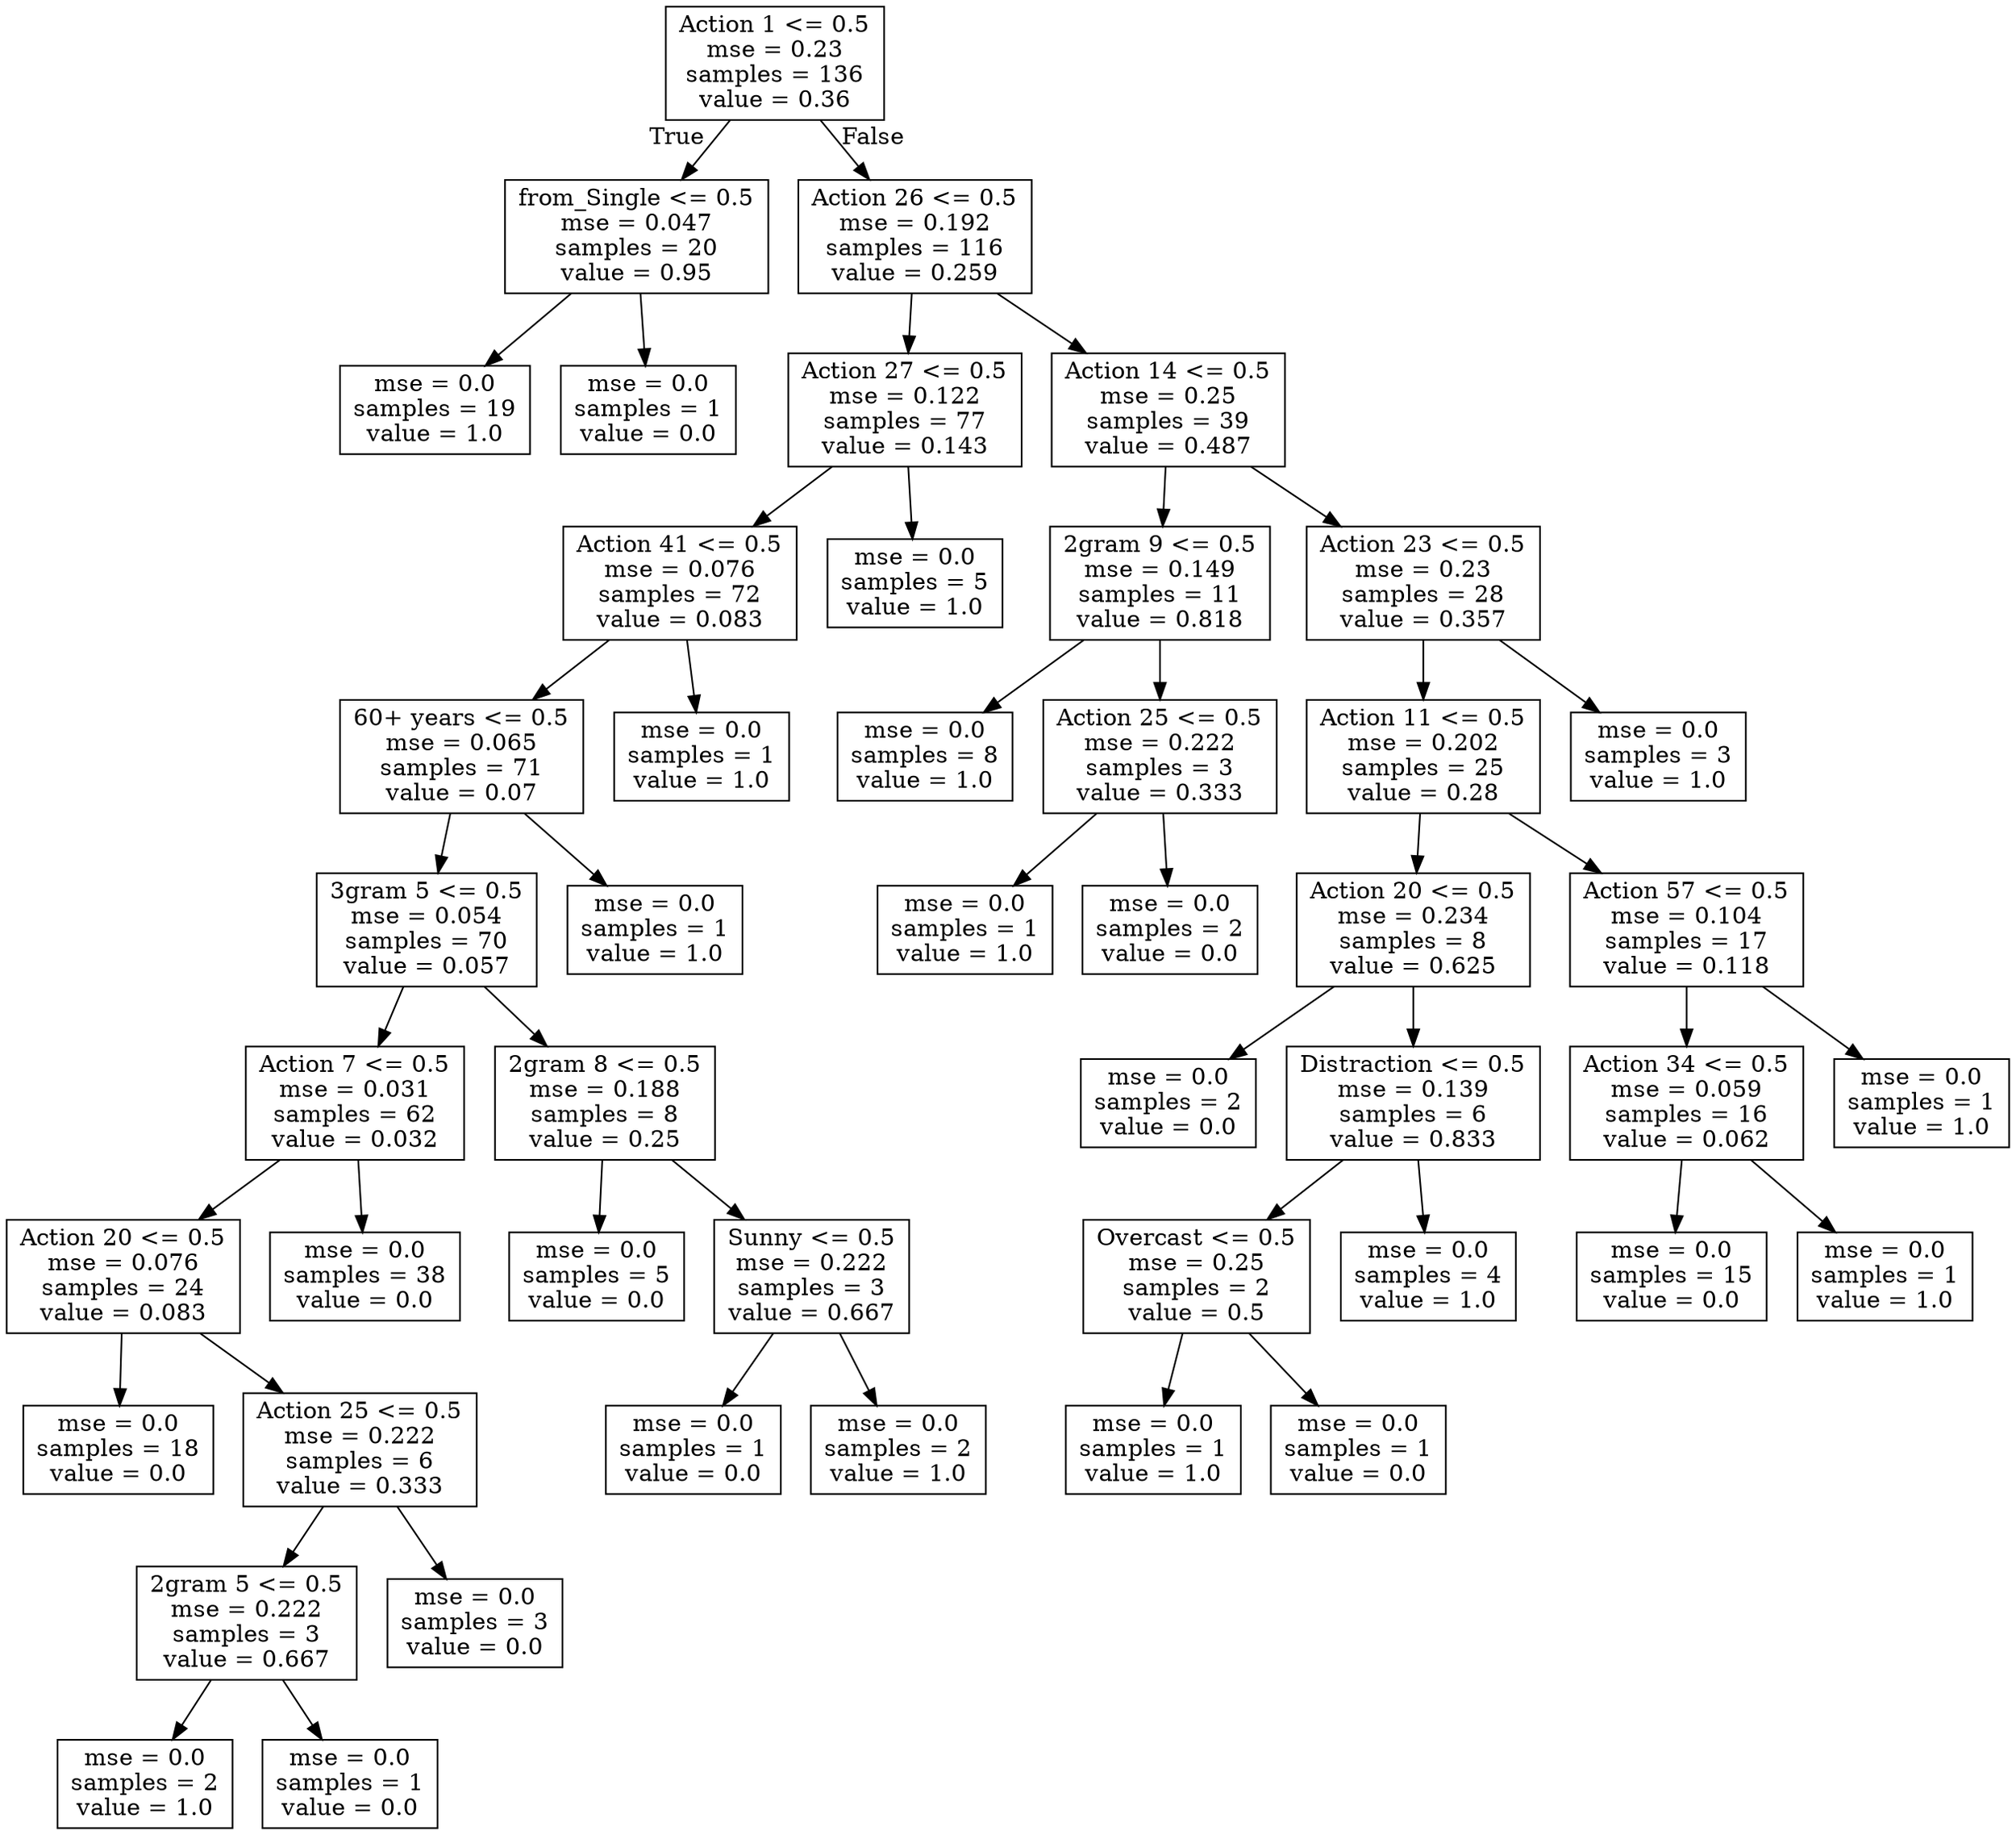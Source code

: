digraph Tree {
node [shape=box] ;
0 [label="Action 1 <= 0.5\nmse = 0.23\nsamples = 136\nvalue = 0.36"] ;
1 [label="from_Single <= 0.5\nmse = 0.047\nsamples = 20\nvalue = 0.95"] ;
0 -> 1 [labeldistance=2.5, labelangle=45, headlabel="True"] ;
2 [label="mse = 0.0\nsamples = 19\nvalue = 1.0"] ;
1 -> 2 ;
3 [label="mse = 0.0\nsamples = 1\nvalue = 0.0"] ;
1 -> 3 ;
4 [label="Action 26 <= 0.5\nmse = 0.192\nsamples = 116\nvalue = 0.259"] ;
0 -> 4 [labeldistance=2.5, labelangle=-45, headlabel="False"] ;
5 [label="Action 27 <= 0.5\nmse = 0.122\nsamples = 77\nvalue = 0.143"] ;
4 -> 5 ;
6 [label="Action 41 <= 0.5\nmse = 0.076\nsamples = 72\nvalue = 0.083"] ;
5 -> 6 ;
7 [label="60+ years <= 0.5\nmse = 0.065\nsamples = 71\nvalue = 0.07"] ;
6 -> 7 ;
8 [label="3gram 5 <= 0.5\nmse = 0.054\nsamples = 70\nvalue = 0.057"] ;
7 -> 8 ;
9 [label="Action 7 <= 0.5\nmse = 0.031\nsamples = 62\nvalue = 0.032"] ;
8 -> 9 ;
10 [label="Action 20 <= 0.5\nmse = 0.076\nsamples = 24\nvalue = 0.083"] ;
9 -> 10 ;
11 [label="mse = 0.0\nsamples = 18\nvalue = 0.0"] ;
10 -> 11 ;
12 [label="Action 25 <= 0.5\nmse = 0.222\nsamples = 6\nvalue = 0.333"] ;
10 -> 12 ;
13 [label="2gram 5 <= 0.5\nmse = 0.222\nsamples = 3\nvalue = 0.667"] ;
12 -> 13 ;
14 [label="mse = 0.0\nsamples = 2\nvalue = 1.0"] ;
13 -> 14 ;
15 [label="mse = 0.0\nsamples = 1\nvalue = 0.0"] ;
13 -> 15 ;
16 [label="mse = 0.0\nsamples = 3\nvalue = 0.0"] ;
12 -> 16 ;
17 [label="mse = 0.0\nsamples = 38\nvalue = 0.0"] ;
9 -> 17 ;
18 [label="2gram 8 <= 0.5\nmse = 0.188\nsamples = 8\nvalue = 0.25"] ;
8 -> 18 ;
19 [label="mse = 0.0\nsamples = 5\nvalue = 0.0"] ;
18 -> 19 ;
20 [label="Sunny <= 0.5\nmse = 0.222\nsamples = 3\nvalue = 0.667"] ;
18 -> 20 ;
21 [label="mse = 0.0\nsamples = 1\nvalue = 0.0"] ;
20 -> 21 ;
22 [label="mse = 0.0\nsamples = 2\nvalue = 1.0"] ;
20 -> 22 ;
23 [label="mse = 0.0\nsamples = 1\nvalue = 1.0"] ;
7 -> 23 ;
24 [label="mse = 0.0\nsamples = 1\nvalue = 1.0"] ;
6 -> 24 ;
25 [label="mse = 0.0\nsamples = 5\nvalue = 1.0"] ;
5 -> 25 ;
26 [label="Action 14 <= 0.5\nmse = 0.25\nsamples = 39\nvalue = 0.487"] ;
4 -> 26 ;
27 [label="2gram 9 <= 0.5\nmse = 0.149\nsamples = 11\nvalue = 0.818"] ;
26 -> 27 ;
28 [label="mse = 0.0\nsamples = 8\nvalue = 1.0"] ;
27 -> 28 ;
29 [label="Action 25 <= 0.5\nmse = 0.222\nsamples = 3\nvalue = 0.333"] ;
27 -> 29 ;
30 [label="mse = 0.0\nsamples = 1\nvalue = 1.0"] ;
29 -> 30 ;
31 [label="mse = 0.0\nsamples = 2\nvalue = 0.0"] ;
29 -> 31 ;
32 [label="Action 23 <= 0.5\nmse = 0.23\nsamples = 28\nvalue = 0.357"] ;
26 -> 32 ;
33 [label="Action 11 <= 0.5\nmse = 0.202\nsamples = 25\nvalue = 0.28"] ;
32 -> 33 ;
34 [label="Action 20 <= 0.5\nmse = 0.234\nsamples = 8\nvalue = 0.625"] ;
33 -> 34 ;
35 [label="mse = 0.0\nsamples = 2\nvalue = 0.0"] ;
34 -> 35 ;
36 [label="Distraction <= 0.5\nmse = 0.139\nsamples = 6\nvalue = 0.833"] ;
34 -> 36 ;
37 [label="Overcast <= 0.5\nmse = 0.25\nsamples = 2\nvalue = 0.5"] ;
36 -> 37 ;
38 [label="mse = 0.0\nsamples = 1\nvalue = 1.0"] ;
37 -> 38 ;
39 [label="mse = 0.0\nsamples = 1\nvalue = 0.0"] ;
37 -> 39 ;
40 [label="mse = 0.0\nsamples = 4\nvalue = 1.0"] ;
36 -> 40 ;
41 [label="Action 57 <= 0.5\nmse = 0.104\nsamples = 17\nvalue = 0.118"] ;
33 -> 41 ;
42 [label="Action 34 <= 0.5\nmse = 0.059\nsamples = 16\nvalue = 0.062"] ;
41 -> 42 ;
43 [label="mse = 0.0\nsamples = 15\nvalue = 0.0"] ;
42 -> 43 ;
44 [label="mse = 0.0\nsamples = 1\nvalue = 1.0"] ;
42 -> 44 ;
45 [label="mse = 0.0\nsamples = 1\nvalue = 1.0"] ;
41 -> 45 ;
46 [label="mse = 0.0\nsamples = 3\nvalue = 1.0"] ;
32 -> 46 ;
}